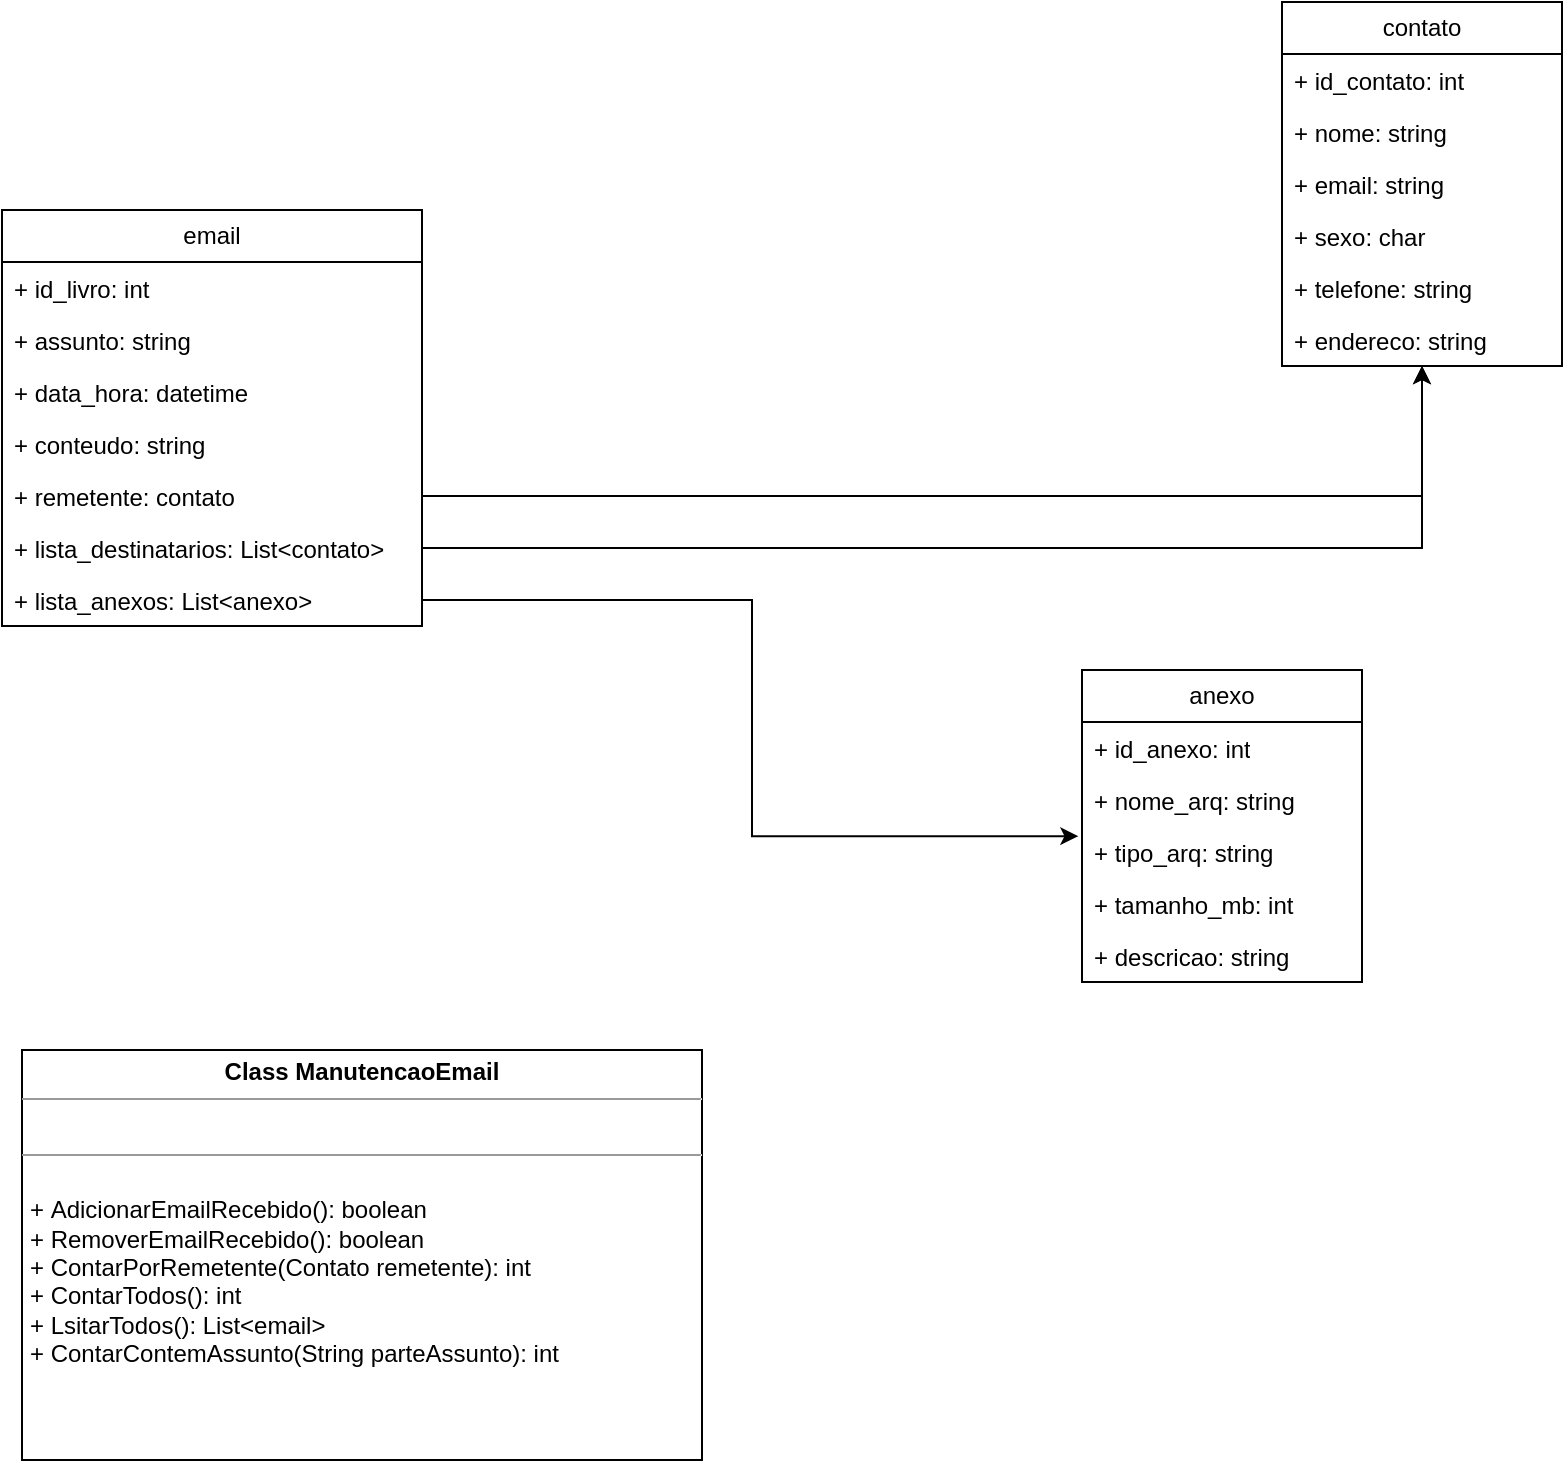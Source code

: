 <mxfile version="21.1.2" type="device" pages="2">
  <diagram name="Página-1" id="P6RTze07SMLhdZGsH7tR">
    <mxGraphModel dx="1446" dy="702" grid="1" gridSize="10" guides="1" tooltips="1" connect="1" arrows="1" fold="1" page="0" pageScale="0.5" pageWidth="827" pageHeight="1169" math="0" shadow="0">
      <root>
        <mxCell id="0" />
        <mxCell id="1" parent="0" />
        <mxCell id="bWB5HU2DyL7P9xEXCVta-12" value="email" style="swimlane;fontStyle=0;childLayout=stackLayout;horizontal=1;startSize=26;fillColor=none;horizontalStack=0;resizeParent=1;resizeParentMax=0;resizeLast=0;collapsible=1;marginBottom=0;whiteSpace=wrap;html=1;" parent="1" vertex="1">
          <mxGeometry x="40" y="220" width="210" height="208" as="geometry" />
        </mxCell>
        <mxCell id="tcx8inSMVFt6JUJdeJ5o-15" value="+ id_livro: int" style="text;strokeColor=none;fillColor=none;align=left;verticalAlign=top;spacingLeft=4;spacingRight=4;overflow=hidden;rotatable=0;points=[[0,0.5],[1,0.5]];portConstraint=eastwest;whiteSpace=wrap;html=1;" parent="bWB5HU2DyL7P9xEXCVta-12" vertex="1">
          <mxGeometry y="26" width="210" height="26" as="geometry" />
        </mxCell>
        <mxCell id="bWB5HU2DyL7P9xEXCVta-13" value="+ assunto: string" style="text;strokeColor=none;fillColor=none;align=left;verticalAlign=top;spacingLeft=4;spacingRight=4;overflow=hidden;rotatable=0;points=[[0,0.5],[1,0.5]];portConstraint=eastwest;whiteSpace=wrap;html=1;" parent="bWB5HU2DyL7P9xEXCVta-12" vertex="1">
          <mxGeometry y="52" width="210" height="26" as="geometry" />
        </mxCell>
        <mxCell id="bWB5HU2DyL7P9xEXCVta-14" value="+ data_hora: datetime" style="text;strokeColor=none;fillColor=none;align=left;verticalAlign=top;spacingLeft=4;spacingRight=4;overflow=hidden;rotatable=0;points=[[0,0.5],[1,0.5]];portConstraint=eastwest;whiteSpace=wrap;html=1;" parent="bWB5HU2DyL7P9xEXCVta-12" vertex="1">
          <mxGeometry y="78" width="210" height="26" as="geometry" />
        </mxCell>
        <mxCell id="tcx8inSMVFt6JUJdeJ5o-1" value="+ conteudo: string" style="text;strokeColor=none;fillColor=none;align=left;verticalAlign=top;spacingLeft=4;spacingRight=4;overflow=hidden;rotatable=0;points=[[0,0.5],[1,0.5]];portConstraint=eastwest;whiteSpace=wrap;html=1;" parent="bWB5HU2DyL7P9xEXCVta-12" vertex="1">
          <mxGeometry y="104" width="210" height="26" as="geometry" />
        </mxCell>
        <mxCell id="tcx8inSMVFt6JUJdeJ5o-4" value="+ remetente: contato" style="text;strokeColor=none;fillColor=none;align=left;verticalAlign=top;spacingLeft=4;spacingRight=4;overflow=hidden;rotatable=0;points=[[0,0.5],[1,0.5]];portConstraint=eastwest;whiteSpace=wrap;html=1;" parent="bWB5HU2DyL7P9xEXCVta-12" vertex="1">
          <mxGeometry y="130" width="210" height="26" as="geometry" />
        </mxCell>
        <mxCell id="tcx8inSMVFt6JUJdeJ5o-3" value="+ lista_destinatarios: List&amp;lt;contato&amp;gt;" style="text;strokeColor=none;fillColor=none;align=left;verticalAlign=top;spacingLeft=4;spacingRight=4;overflow=hidden;rotatable=0;points=[[0,0.5],[1,0.5]];portConstraint=eastwest;whiteSpace=wrap;html=1;" parent="bWB5HU2DyL7P9xEXCVta-12" vertex="1">
          <mxGeometry y="156" width="210" height="26" as="geometry" />
        </mxCell>
        <mxCell id="tcx8inSMVFt6JUJdeJ5o-2" value="+ lista_anexos: List&amp;lt;anexo&amp;gt;" style="text;strokeColor=none;fillColor=none;align=left;verticalAlign=top;spacingLeft=4;spacingRight=4;overflow=hidden;rotatable=0;points=[[0,0.5],[1,0.5]];portConstraint=eastwest;whiteSpace=wrap;html=1;" parent="bWB5HU2DyL7P9xEXCVta-12" vertex="1">
          <mxGeometry y="182" width="210" height="26" as="geometry" />
        </mxCell>
        <mxCell id="bWB5HU2DyL7P9xEXCVta-42" style="edgeStyle=orthogonalEdgeStyle;rounded=0;orthogonalLoop=1;jettySize=auto;html=1;entryX=-0.013;entryY=0.195;entryDx=0;entryDy=0;entryPerimeter=0;" parent="1" source="tcx8inSMVFt6JUJdeJ5o-2" target="bWB5HU2DyL7P9xEXCVta-40" edge="1">
          <mxGeometry relative="1" as="geometry" />
        </mxCell>
        <mxCell id="bWB5HU2DyL7P9xEXCVta-16" value="contato" style="swimlane;fontStyle=0;childLayout=stackLayout;horizontal=1;startSize=26;fillColor=none;horizontalStack=0;resizeParent=1;resizeParentMax=0;resizeLast=0;collapsible=1;marginBottom=0;whiteSpace=wrap;html=1;" parent="1" vertex="1">
          <mxGeometry x="680" y="116" width="140" height="182" as="geometry" />
        </mxCell>
        <mxCell id="I4EgJCwwATL2IRZ8oYYQ-4" value="+ id_contato: int" style="text;strokeColor=none;fillColor=none;align=left;verticalAlign=top;spacingLeft=4;spacingRight=4;overflow=hidden;rotatable=0;points=[[0,0.5],[1,0.5]];portConstraint=eastwest;whiteSpace=wrap;html=1;" vertex="1" parent="bWB5HU2DyL7P9xEXCVta-16">
          <mxGeometry y="26" width="140" height="26" as="geometry" />
        </mxCell>
        <mxCell id="bWB5HU2DyL7P9xEXCVta-17" value="+ nome: string" style="text;strokeColor=none;fillColor=none;align=left;verticalAlign=top;spacingLeft=4;spacingRight=4;overflow=hidden;rotatable=0;points=[[0,0.5],[1,0.5]];portConstraint=eastwest;whiteSpace=wrap;html=1;" parent="bWB5HU2DyL7P9xEXCVta-16" vertex="1">
          <mxGeometry y="52" width="140" height="26" as="geometry" />
        </mxCell>
        <mxCell id="bWB5HU2DyL7P9xEXCVta-18" value="+ email: string" style="text;strokeColor=none;fillColor=none;align=left;verticalAlign=top;spacingLeft=4;spacingRight=4;overflow=hidden;rotatable=0;points=[[0,0.5],[1,0.5]];portConstraint=eastwest;whiteSpace=wrap;html=1;" parent="bWB5HU2DyL7P9xEXCVta-16" vertex="1">
          <mxGeometry y="78" width="140" height="26" as="geometry" />
        </mxCell>
        <mxCell id="I4EgJCwwATL2IRZ8oYYQ-2" value="+ sexo: char" style="text;strokeColor=none;fillColor=none;align=left;verticalAlign=top;spacingLeft=4;spacingRight=4;overflow=hidden;rotatable=0;points=[[0,0.5],[1,0.5]];portConstraint=eastwest;whiteSpace=wrap;html=1;" vertex="1" parent="bWB5HU2DyL7P9xEXCVta-16">
          <mxGeometry y="104" width="140" height="26" as="geometry" />
        </mxCell>
        <mxCell id="I4EgJCwwATL2IRZ8oYYQ-1" value="+ telefone: string" style="text;strokeColor=none;fillColor=none;align=left;verticalAlign=top;spacingLeft=4;spacingRight=4;overflow=hidden;rotatable=0;points=[[0,0.5],[1,0.5]];portConstraint=eastwest;whiteSpace=wrap;html=1;" vertex="1" parent="bWB5HU2DyL7P9xEXCVta-16">
          <mxGeometry y="130" width="140" height="26" as="geometry" />
        </mxCell>
        <mxCell id="bWB5HU2DyL7P9xEXCVta-19" value="+ endereco: string" style="text;strokeColor=none;fillColor=none;align=left;verticalAlign=top;spacingLeft=4;spacingRight=4;overflow=hidden;rotatable=0;points=[[0,0.5],[1,0.5]];portConstraint=eastwest;whiteSpace=wrap;html=1;" parent="bWB5HU2DyL7P9xEXCVta-16" vertex="1">
          <mxGeometry y="156" width="140" height="26" as="geometry" />
        </mxCell>
        <mxCell id="bWB5HU2DyL7P9xEXCVta-38" value="anexo" style="swimlane;fontStyle=0;childLayout=stackLayout;horizontal=1;startSize=26;fillColor=none;horizontalStack=0;resizeParent=1;resizeParentMax=0;resizeLast=0;collapsible=1;marginBottom=0;whiteSpace=wrap;html=1;" parent="1" vertex="1">
          <mxGeometry x="580" y="450" width="140" height="156" as="geometry" />
        </mxCell>
        <mxCell id="I4EgJCwwATL2IRZ8oYYQ-5" value="+ id_anexo: int" style="text;strokeColor=none;fillColor=none;align=left;verticalAlign=top;spacingLeft=4;spacingRight=4;overflow=hidden;rotatable=0;points=[[0,0.5],[1,0.5]];portConstraint=eastwest;whiteSpace=wrap;html=1;" vertex="1" parent="bWB5HU2DyL7P9xEXCVta-38">
          <mxGeometry y="26" width="140" height="26" as="geometry" />
        </mxCell>
        <mxCell id="bWB5HU2DyL7P9xEXCVta-39" value="+ nome_arq: string" style="text;strokeColor=none;fillColor=none;align=left;verticalAlign=top;spacingLeft=4;spacingRight=4;overflow=hidden;rotatable=0;points=[[0,0.5],[1,0.5]];portConstraint=eastwest;whiteSpace=wrap;html=1;" parent="bWB5HU2DyL7P9xEXCVta-38" vertex="1">
          <mxGeometry y="52" width="140" height="26" as="geometry" />
        </mxCell>
        <mxCell id="bWB5HU2DyL7P9xEXCVta-40" value="+ tipo_arq: string" style="text;strokeColor=none;fillColor=none;align=left;verticalAlign=top;spacingLeft=4;spacingRight=4;overflow=hidden;rotatable=0;points=[[0,0.5],[1,0.5]];portConstraint=eastwest;whiteSpace=wrap;html=1;" parent="bWB5HU2DyL7P9xEXCVta-38" vertex="1">
          <mxGeometry y="78" width="140" height="26" as="geometry" />
        </mxCell>
        <mxCell id="bWB5HU2DyL7P9xEXCVta-41" value="+ tamanho_mb: int" style="text;strokeColor=none;fillColor=none;align=left;verticalAlign=top;spacingLeft=4;spacingRight=4;overflow=hidden;rotatable=0;points=[[0,0.5],[1,0.5]];portConstraint=eastwest;whiteSpace=wrap;html=1;" parent="bWB5HU2DyL7P9xEXCVta-38" vertex="1">
          <mxGeometry y="104" width="140" height="26" as="geometry" />
        </mxCell>
        <mxCell id="I4EgJCwwATL2IRZ8oYYQ-3" value="+ descricao: string" style="text;strokeColor=none;fillColor=none;align=left;verticalAlign=top;spacingLeft=4;spacingRight=4;overflow=hidden;rotatable=0;points=[[0,0.5],[1,0.5]];portConstraint=eastwest;whiteSpace=wrap;html=1;" vertex="1" parent="bWB5HU2DyL7P9xEXCVta-38">
          <mxGeometry y="130" width="140" height="26" as="geometry" />
        </mxCell>
        <mxCell id="tcx8inSMVFt6JUJdeJ5o-5" style="edgeStyle=orthogonalEdgeStyle;rounded=0;orthogonalLoop=1;jettySize=auto;html=1;" parent="1" source="tcx8inSMVFt6JUJdeJ5o-4" target="bWB5HU2DyL7P9xEXCVta-16" edge="1">
          <mxGeometry relative="1" as="geometry">
            <mxPoint x="320" y="379" as="sourcePoint" />
            <mxPoint x="419" y="170" as="targetPoint" />
          </mxGeometry>
        </mxCell>
        <mxCell id="tcx8inSMVFt6JUJdeJ5o-22" style="edgeStyle=orthogonalEdgeStyle;rounded=0;orthogonalLoop=1;jettySize=auto;html=1;" parent="1" source="tcx8inSMVFt6JUJdeJ5o-3" target="bWB5HU2DyL7P9xEXCVta-16" edge="1">
          <mxGeometry relative="1" as="geometry">
            <mxPoint x="260" y="373" as="sourcePoint" />
            <mxPoint x="760" y="230" as="targetPoint" />
          </mxGeometry>
        </mxCell>
        <mxCell id="tcx8inSMVFt6JUJdeJ5o-27" value="&lt;p style=&quot;margin:0px;margin-top:4px;text-align:center;&quot;&gt;&lt;b&gt;Class ManutencaoEmail&lt;/b&gt;&lt;/p&gt;&lt;hr size=&quot;1&quot;&gt;&lt;p style=&quot;margin:0px;margin-left:4px;&quot;&gt;&lt;br&gt;&lt;/p&gt;&lt;hr size=&quot;1&quot;&gt;&lt;p style=&quot;margin:0px;margin-left:4px;&quot;&gt;&lt;br&gt;&lt;/p&gt;&lt;p style=&quot;margin:0px;margin-left:4px;&quot;&gt;+&amp;nbsp;AdicionarEmailRecebido(): boolean&lt;/p&gt;&lt;p style=&quot;margin:0px;margin-left:4px;&quot;&gt;+ RemoverEmailRecebido(): boolean&lt;/p&gt;&lt;p style=&quot;margin:0px;margin-left:4px;&quot;&gt;+ ContarPorRemetente(Contato remetente): int&lt;/p&gt;&lt;p style=&quot;margin:0px;margin-left:4px;&quot;&gt;+ ContarTodos(): int&lt;/p&gt;&lt;p style=&quot;margin:0px;margin-left:4px;&quot;&gt;+ LsitarTodos(): List&amp;lt;email&amp;gt;&amp;nbsp;&lt;/p&gt;&lt;p style=&quot;margin:0px;margin-left:4px;&quot;&gt;+ ContarContemAssunto(String parteAssunto): int&lt;/p&gt;" style="verticalAlign=top;align=left;overflow=fill;fontSize=12;fontFamily=Helvetica;html=1;whiteSpace=wrap;" parent="1" vertex="1">
          <mxGeometry x="50" y="640" width="340" height="205" as="geometry" />
        </mxCell>
      </root>
    </mxGraphModel>
  </diagram>
  <diagram id="kC9KvIrxQ1ybHJjklsz6" name="Página-2">
    <mxGraphModel grid="1" page="1" gridSize="10" guides="1" tooltips="1" connect="1" arrows="1" fold="1" pageScale="1" pageWidth="827" pageHeight="1169" math="0" shadow="0">
      <root>
        <mxCell id="0" />
        <mxCell id="1" parent="0" />
        <mxCell id="PjCL33VSLlb1CDlnu6tP-1" value="&lt;h1&gt;Problema&lt;/h1&gt;&lt;p&gt;Desenvolver um sistema que emita para o usuário, faturas, como também permita a compra de pacotes de uma assinatura de TV. Para cada pacote adicionado, deve-se validar se o cliente está em dias com o pagamento da fatura.&lt;br&gt;O usuário pode pedir assistência técnica para a operadora, mas o cliente deverá estar em dias.&lt;br&gt;O usuário pode excluir um pacotes, porém após carência do mesmo.&lt;/p&gt;" style="text;html=1;strokeColor=none;fillColor=none;spacing=5;spacingTop=-20;whiteSpace=wrap;overflow=hidden;rounded=0;" vertex="1" parent="1">
          <mxGeometry x="70" y="20" width="340" height="180" as="geometry" />
        </mxCell>
        <mxCell id="PjCL33VSLlb1CDlnu6tP-2" value="Fatura" style="html=1;whiteSpace=wrap;" vertex="1" parent="1">
          <mxGeometry x="380" y="390" width="110" height="50" as="geometry" />
        </mxCell>
        <mxCell id="PjCL33VSLlb1CDlnu6tP-3" value="Pacote" style="html=1;whiteSpace=wrap;" vertex="1" parent="1">
          <mxGeometry x="380" y="190" width="110" height="50" as="geometry" />
        </mxCell>
        <mxCell id="PjCL33VSLlb1CDlnu6tP-5" style="edgeStyle=orthogonalEdgeStyle;rounded=0;orthogonalLoop=1;jettySize=auto;html=1;entryX=0;entryY=0.5;entryDx=0;entryDy=0;" edge="1" parent="1" source="PjCL33VSLlb1CDlnu6tP-4" target="PjCL33VSLlb1CDlnu6tP-3">
          <mxGeometry relative="1" as="geometry" />
        </mxCell>
        <mxCell id="PjCL33VSLlb1CDlnu6tP-6" style="edgeStyle=orthogonalEdgeStyle;rounded=0;orthogonalLoop=1;jettySize=auto;html=1;entryX=0;entryY=0.6;entryDx=0;entryDy=0;entryPerimeter=0;" edge="1" parent="1" source="PjCL33VSLlb1CDlnu6tP-4" target="PjCL33VSLlb1CDlnu6tP-2">
          <mxGeometry relative="1" as="geometry" />
        </mxCell>
        <mxCell id="PjCL33VSLlb1CDlnu6tP-39" style="edgeStyle=orthogonalEdgeStyle;rounded=0;orthogonalLoop=1;jettySize=auto;html=1;entryX=0;entryY=0.5;entryDx=0;entryDy=0;" edge="1" parent="1" source="PjCL33VSLlb1CDlnu6tP-4" target="PjCL33VSLlb1CDlnu6tP-38">
          <mxGeometry relative="1" as="geometry" />
        </mxCell>
        <mxCell id="PjCL33VSLlb1CDlnu6tP-4" value="Usuário" style="html=1;whiteSpace=wrap;" vertex="1" parent="1">
          <mxGeometry x="100" y="300" width="110" height="50" as="geometry" />
        </mxCell>
        <mxCell id="PjCL33VSLlb1CDlnu6tP-13" style="edgeStyle=orthogonalEdgeStyle;rounded=0;orthogonalLoop=1;jettySize=auto;html=1;entryX=0;entryY=0.5;entryDx=0;entryDy=0;" edge="1" parent="1" source="PjCL33VSLlb1CDlnu6tP-9" target="PjCL33VSLlb1CDlnu6tP-11">
          <mxGeometry relative="1" as="geometry" />
        </mxCell>
        <mxCell id="PjCL33VSLlb1CDlnu6tP-16" style="edgeStyle=orthogonalEdgeStyle;rounded=0;orthogonalLoop=1;jettySize=auto;html=1;entryX=0;entryY=0.5;entryDx=0;entryDy=0;" edge="1" parent="1" source="PjCL33VSLlb1CDlnu6tP-9" target="PjCL33VSLlb1CDlnu6tP-14">
          <mxGeometry relative="1" as="geometry" />
        </mxCell>
        <mxCell id="PjCL33VSLlb1CDlnu6tP-19" style="edgeStyle=orthogonalEdgeStyle;rounded=0;orthogonalLoop=1;jettySize=auto;html=1;entryX=0;entryY=0.5;entryDx=0;entryDy=0;" edge="1" parent="1" source="PjCL33VSLlb1CDlnu6tP-9" target="PjCL33VSLlb1CDlnu6tP-18">
          <mxGeometry relative="1" as="geometry" />
        </mxCell>
        <mxCell id="PjCL33VSLlb1CDlnu6tP-23" style="edgeStyle=orthogonalEdgeStyle;rounded=0;orthogonalLoop=1;jettySize=auto;html=1;entryX=0;entryY=0.5;entryDx=0;entryDy=0;" edge="1" parent="1" source="PjCL33VSLlb1CDlnu6tP-9" target="PjCL33VSLlb1CDlnu6tP-21">
          <mxGeometry relative="1" as="geometry" />
        </mxCell>
        <mxCell id="PjCL33VSLlb1CDlnu6tP-57" style="edgeStyle=orthogonalEdgeStyle;rounded=0;orthogonalLoop=1;jettySize=auto;html=1;entryX=1.066;entryY=0.397;entryDx=0;entryDy=0;entryPerimeter=0;" edge="1" parent="1" source="PjCL33VSLlb1CDlnu6tP-9" target="PjCL33VSLlb1CDlnu6tP-56">
          <mxGeometry relative="1" as="geometry" />
        </mxCell>
        <mxCell id="PjCL33VSLlb1CDlnu6tP-9" value="Emissor de Fatura" style="shape=module;align=left;spacingLeft=20;align=center;verticalAlign=top;whiteSpace=wrap;html=1;" vertex="1" parent="1">
          <mxGeometry x="-100" y="505" width="100" height="50" as="geometry" />
        </mxCell>
        <mxCell id="PjCL33VSLlb1CDlnu6tP-11" value="" style="ellipse;whiteSpace=wrap;html=1;aspect=fixed;" vertex="1" parent="1">
          <mxGeometry x="40" y="460" width="20" height="20" as="geometry" />
        </mxCell>
        <mxCell id="PjCL33VSLlb1CDlnu6tP-12" value="Emitir fatura de usuário" style="text;html=1;strokeColor=none;fillColor=none;align=center;verticalAlign=middle;whiteSpace=wrap;rounded=0;" vertex="1" parent="1">
          <mxGeometry x="80" y="455" width="90" height="30" as="geometry" />
        </mxCell>
        <mxCell id="PjCL33VSLlb1CDlnu6tP-14" value="" style="ellipse;whiteSpace=wrap;html=1;aspect=fixed;" vertex="1" parent="1">
          <mxGeometry x="40" y="541" width="20" height="20" as="geometry" />
        </mxCell>
        <mxCell id="PjCL33VSLlb1CDlnu6tP-15" value="Listar Faturas Usuário" style="text;html=1;strokeColor=none;fillColor=none;align=center;verticalAlign=middle;whiteSpace=wrap;rounded=0;" vertex="1" parent="1">
          <mxGeometry x="80" y="536" width="90" height="30" as="geometry" />
        </mxCell>
        <mxCell id="PjCL33VSLlb1CDlnu6tP-18" value="" style="ellipse;whiteSpace=wrap;html=1;aspect=fixed;" vertex="1" parent="1">
          <mxGeometry x="40" y="610" width="20" height="20" as="geometry" />
        </mxCell>
        <mxCell id="PjCL33VSLlb1CDlnu6tP-20" value="Lista de pacotes do usuário" style="text;html=1;strokeColor=#FF2B0A;fillColor=none;align=center;verticalAlign=middle;whiteSpace=wrap;rounded=0;" vertex="1" parent="1">
          <mxGeometry x="80" y="605" width="90" height="30" as="geometry" />
        </mxCell>
        <mxCell id="PjCL33VSLlb1CDlnu6tP-21" value="" style="ellipse;whiteSpace=wrap;html=1;aspect=fixed;" vertex="1" parent="1">
          <mxGeometry x="40" y="655" width="20" height="20" as="geometry" />
        </mxCell>
        <mxCell id="PjCL33VSLlb1CDlnu6tP-22" value="Emitir situação Usuário" style="text;html=1;strokeColor=none;fillColor=none;align=center;verticalAlign=middle;whiteSpace=wrap;rounded=0;" vertex="1" parent="1">
          <mxGeometry x="80" y="650" width="90" height="30" as="geometry" />
        </mxCell>
        <mxCell id="PjCL33VSLlb1CDlnu6tP-28" style="edgeStyle=orthogonalEdgeStyle;rounded=0;orthogonalLoop=1;jettySize=auto;html=1;entryX=1;entryY=0.5;entryDx=0;entryDy=0;" edge="1" parent="1" source="PjCL33VSLlb1CDlnu6tP-24" target="PjCL33VSLlb1CDlnu6tP-26">
          <mxGeometry relative="1" as="geometry" />
        </mxCell>
        <mxCell id="PjCL33VSLlb1CDlnu6tP-31" style="edgeStyle=orthogonalEdgeStyle;rounded=0;orthogonalLoop=1;jettySize=auto;html=1;entryX=1;entryY=0.5;entryDx=0;entryDy=0;" edge="1" parent="1" source="PjCL33VSLlb1CDlnu6tP-24" target="PjCL33VSLlb1CDlnu6tP-29">
          <mxGeometry relative="1" as="geometry" />
        </mxCell>
        <mxCell id="PjCL33VSLlb1CDlnu6tP-34" style="edgeStyle=orthogonalEdgeStyle;rounded=0;orthogonalLoop=1;jettySize=auto;html=1;" edge="1" parent="1" source="PjCL33VSLlb1CDlnu6tP-24" target="PjCL33VSLlb1CDlnu6tP-32">
          <mxGeometry relative="1" as="geometry" />
        </mxCell>
        <mxCell id="PjCL33VSLlb1CDlnu6tP-36" style="edgeStyle=orthogonalEdgeStyle;rounded=0;orthogonalLoop=1;jettySize=auto;html=1;entryX=1;entryY=0.5;entryDx=0;entryDy=0;" edge="1" parent="1" source="PjCL33VSLlb1CDlnu6tP-24" target="PjCL33VSLlb1CDlnu6tP-35">
          <mxGeometry relative="1" as="geometry" />
        </mxCell>
        <mxCell id="PjCL33VSLlb1CDlnu6tP-59" style="edgeStyle=orthogonalEdgeStyle;rounded=0;orthogonalLoop=1;jettySize=auto;html=1;" edge="1" parent="1" source="PjCL33VSLlb1CDlnu6tP-24" target="PjCL33VSLlb1CDlnu6tP-58">
          <mxGeometry relative="1" as="geometry" />
        </mxCell>
        <mxCell id="PjCL33VSLlb1CDlnu6tP-24" value="Pacotes" style="shape=module;align=left;spacingLeft=20;align=center;verticalAlign=top;whiteSpace=wrap;html=1;" vertex="1" parent="1">
          <mxGeometry x="916" y="580" width="100" height="50" as="geometry" />
        </mxCell>
        <mxCell id="PjCL33VSLlb1CDlnu6tP-26" value="" style="ellipse;whiteSpace=wrap;html=1;aspect=fixed;" vertex="1" parent="1">
          <mxGeometry x="836" y="510" width="20" height="20" as="geometry" />
        </mxCell>
        <mxCell id="PjCL33VSLlb1CDlnu6tP-27" value="Listar Pacotes" style="text;html=1;strokeColor=none;fillColor=none;align=center;verticalAlign=middle;whiteSpace=wrap;rounded=0;" vertex="1" parent="1">
          <mxGeometry x="740" y="505" width="90" height="30" as="geometry" />
        </mxCell>
        <mxCell id="PjCL33VSLlb1CDlnu6tP-29" value="" style="ellipse;whiteSpace=wrap;html=1;aspect=fixed;" vertex="1" parent="1">
          <mxGeometry x="836" y="566" width="20" height="20" as="geometry" />
        </mxCell>
        <mxCell id="PjCL33VSLlb1CDlnu6tP-30" value="Contratar Pacote" style="text;html=1;strokeColor=none;fillColor=none;align=center;verticalAlign=middle;whiteSpace=wrap;rounded=0;" vertex="1" parent="1">
          <mxGeometry x="746" y="556" width="90" height="30" as="geometry" />
        </mxCell>
        <mxCell id="PjCL33VSLlb1CDlnu6tP-32" value="" style="ellipse;whiteSpace=wrap;html=1;aspect=fixed;" vertex="1" parent="1">
          <mxGeometry x="836" y="616" width="20" height="20" as="geometry" />
        </mxCell>
        <mxCell id="PjCL33VSLlb1CDlnu6tP-33" value="Excluir&lt;br&gt;Pacote do usuário" style="text;html=1;strokeColor=none;fillColor=none;align=center;verticalAlign=middle;whiteSpace=wrap;rounded=0;" vertex="1" parent="1">
          <mxGeometry x="746" y="606" width="90" height="30" as="geometry" />
        </mxCell>
        <mxCell id="PjCL33VSLlb1CDlnu6tP-35" value="" style="ellipse;whiteSpace=wrap;html=1;aspect=fixed;" vertex="1" parent="1">
          <mxGeometry x="836" y="660" width="20" height="20" as="geometry" />
        </mxCell>
        <mxCell id="PjCL33VSLlb1CDlnu6tP-37" value="Listar Pacotes do Usuário" style="text;html=1;strokeColor=none;fillColor=none;align=center;verticalAlign=middle;whiteSpace=wrap;rounded=0;" vertex="1" parent="1">
          <mxGeometry x="740" y="655" width="90" height="30" as="geometry" />
        </mxCell>
        <mxCell id="PjCL33VSLlb1CDlnu6tP-38" value="Assistência Técnica" style="html=1;whiteSpace=wrap;" vertex="1" parent="1">
          <mxGeometry x="480" y="300" width="110" height="50" as="geometry" />
        </mxCell>
        <mxCell id="PjCL33VSLlb1CDlnu6tP-49" style="edgeStyle=orthogonalEdgeStyle;rounded=0;orthogonalLoop=1;jettySize=auto;html=1;entryX=0.5;entryY=0;entryDx=0;entryDy=0;" edge="1" parent="1" source="PjCL33VSLlb1CDlnu6tP-40" target="PjCL33VSLlb1CDlnu6tP-46">
          <mxGeometry relative="1" as="geometry" />
        </mxCell>
        <mxCell id="PjCL33VSLlb1CDlnu6tP-40" value="&lt;div style=&quot;box-sizing:border-box;width:100%;background:#e4e4e4;padding:2px;&quot;&gt;Fatura&lt;/div&gt;&lt;table style=&quot;width:100%;font-size:1em;&quot; cellpadding=&quot;2&quot; cellspacing=&quot;0&quot;&gt;&lt;tbody&gt;&lt;tr&gt;&lt;td&gt;PK&lt;/td&gt;&lt;td&gt;uniqueId&lt;/td&gt;&lt;/tr&gt;&lt;tr&gt;&lt;td&gt;FK1&lt;/td&gt;&lt;td&gt;foreignKey&lt;/td&gt;&lt;/tr&gt;&lt;tr&gt;&lt;td&gt;&lt;/td&gt;&lt;td&gt;fieldname&lt;/td&gt;&lt;/tr&gt;&lt;/tbody&gt;&lt;/table&gt;" style="verticalAlign=top;align=left;overflow=fill;html=1;whiteSpace=wrap;" vertex="1" parent="1">
          <mxGeometry x="-380" y="730" width="120" height="80" as="geometry" />
        </mxCell>
        <mxCell id="PjCL33VSLlb1CDlnu6tP-44" style="edgeStyle=orthogonalEdgeStyle;rounded=0;orthogonalLoop=1;jettySize=auto;html=1;entryX=0;entryY=0.5;entryDx=0;entryDy=0;" edge="1" parent="1" source="PjCL33VSLlb1CDlnu6tP-41" target="PjCL33VSLlb1CDlnu6tP-43">
          <mxGeometry relative="1" as="geometry" />
        </mxCell>
        <mxCell id="PjCL33VSLlb1CDlnu6tP-47" style="edgeStyle=orthogonalEdgeStyle;rounded=0;orthogonalLoop=1;jettySize=auto;html=1;entryX=0.5;entryY=1;entryDx=0;entryDy=0;" edge="1" parent="1" source="PjCL33VSLlb1CDlnu6tP-41" target="PjCL33VSLlb1CDlnu6tP-46">
          <mxGeometry relative="1" as="geometry" />
        </mxCell>
        <mxCell id="PjCL33VSLlb1CDlnu6tP-41" value="&lt;div style=&quot;box-sizing:border-box;width:100%;background:#e4e4e4;padding:2px;&quot;&gt;Usuário&lt;/div&gt;&lt;table style=&quot;width:100%;font-size:1em;&quot; cellpadding=&quot;2&quot; cellspacing=&quot;0&quot;&gt;&lt;tbody&gt;&lt;tr&gt;&lt;td&gt;PK&lt;/td&gt;&lt;td&gt;uniqueId&lt;/td&gt;&lt;/tr&gt;&lt;tr&gt;&lt;td&gt;FK1&lt;/td&gt;&lt;td&gt;foreignKey&lt;/td&gt;&lt;/tr&gt;&lt;tr&gt;&lt;td&gt;&lt;/td&gt;&lt;td&gt;fieldname&lt;/td&gt;&lt;/tr&gt;&lt;/tbody&gt;&lt;/table&gt;" style="verticalAlign=top;align=left;overflow=fill;html=1;whiteSpace=wrap;" vertex="1" parent="1">
          <mxGeometry x="-340" y="985" width="120" height="80" as="geometry" />
        </mxCell>
        <mxCell id="PjCL33VSLlb1CDlnu6tP-48" style="edgeStyle=orthogonalEdgeStyle;rounded=0;orthogonalLoop=1;jettySize=auto;html=1;entryX=0.995;entryY=0.573;entryDx=0;entryDy=0;entryPerimeter=0;" edge="1" parent="1" source="PjCL33VSLlb1CDlnu6tP-42" target="PjCL33VSLlb1CDlnu6tP-43">
          <mxGeometry relative="1" as="geometry" />
        </mxCell>
        <mxCell id="PjCL33VSLlb1CDlnu6tP-42" value="&lt;div style=&quot;box-sizing:border-box;width:100%;background:#e4e4e4;padding:2px;&quot;&gt;Pacote&lt;/div&gt;&lt;table style=&quot;width:100%;font-size:1em;&quot; cellpadding=&quot;2&quot; cellspacing=&quot;0&quot;&gt;&lt;tbody&gt;&lt;tr&gt;&lt;td&gt;PK&lt;/td&gt;&lt;td&gt;uniqueId&lt;/td&gt;&lt;/tr&gt;&lt;tr&gt;&lt;td&gt;FK1&lt;/td&gt;&lt;td&gt;foreignKey&lt;/td&gt;&lt;/tr&gt;&lt;tr&gt;&lt;td&gt;&lt;/td&gt;&lt;td&gt;fieldname&lt;/td&gt;&lt;/tr&gt;&lt;/tbody&gt;&lt;/table&gt;" style="verticalAlign=top;align=left;overflow=fill;html=1;whiteSpace=wrap;" vertex="1" parent="1">
          <mxGeometry x="-60" y="825" width="120" height="80" as="geometry" />
        </mxCell>
        <mxCell id="PjCL33VSLlb1CDlnu6tP-43" value="&lt;div style=&quot;box-sizing:border-box;width:100%;background:#e4e4e4;padding:2px;&quot;&gt;Pacote_usuario&lt;/div&gt;&lt;table style=&quot;width:100%;font-size:1em;&quot; cellpadding=&quot;2&quot; cellspacing=&quot;0&quot;&gt;&lt;tbody&gt;&lt;tr&gt;&lt;td&gt;PK&lt;/td&gt;&lt;td&gt;uniqueId&lt;/td&gt;&lt;/tr&gt;&lt;tr&gt;&lt;td&gt;FK1&lt;/td&gt;&lt;td&gt;foreignKey&lt;/td&gt;&lt;/tr&gt;&lt;tr&gt;&lt;td&gt;&lt;/td&gt;&lt;td&gt;fieldname&lt;/td&gt;&lt;/tr&gt;&lt;/tbody&gt;&lt;/table&gt;" style="verticalAlign=top;align=left;overflow=fill;html=1;whiteSpace=wrap;" vertex="1" parent="1">
          <mxGeometry x="-120" y="965" width="120" height="80" as="geometry" />
        </mxCell>
        <mxCell id="PjCL33VSLlb1CDlnu6tP-46" value="&lt;div style=&quot;box-sizing:border-box;width:100%;background:#e4e4e4;padding:2px;&quot;&gt;Fatura_usuario&lt;/div&gt;&lt;table style=&quot;width:100%;font-size:1em;&quot; cellpadding=&quot;2&quot; cellspacing=&quot;0&quot;&gt;&lt;tbody&gt;&lt;tr&gt;&lt;td&gt;PK&lt;/td&gt;&lt;td&gt;uniqueId&lt;/td&gt;&lt;/tr&gt;&lt;tr&gt;&lt;td&gt;FK1&lt;/td&gt;&lt;td&gt;foreignKey&lt;/td&gt;&lt;/tr&gt;&lt;tr&gt;&lt;td&gt;&lt;/td&gt;&lt;td&gt;fieldname&lt;/td&gt;&lt;/tr&gt;&lt;/tbody&gt;&lt;/table&gt;" style="verticalAlign=top;align=left;overflow=fill;html=1;whiteSpace=wrap;" vertex="1" parent="1">
          <mxGeometry x="-290" y="855" width="120" height="80" as="geometry" />
        </mxCell>
        <mxCell id="PjCL33VSLlb1CDlnu6tP-50" value="&lt;div style=&quot;box-sizing:border-box;width:100%;background:#e4e4e4;padding:2px;&quot;&gt;Pacote&lt;/div&gt;&lt;table style=&quot;width:100%;font-size:1em;&quot; cellpadding=&quot;2&quot; cellspacing=&quot;0&quot;&gt;&lt;tbody&gt;&lt;tr&gt;&lt;td&gt;PK&lt;/td&gt;&lt;td&gt;uniqueId&lt;/td&gt;&lt;/tr&gt;&lt;tr&gt;&lt;td&gt;FK1&lt;/td&gt;&lt;td&gt;foreignKey&lt;/td&gt;&lt;/tr&gt;&lt;tr&gt;&lt;td&gt;&lt;/td&gt;&lt;td&gt;fieldname&lt;/td&gt;&lt;/tr&gt;&lt;/tbody&gt;&lt;/table&gt;" style="verticalAlign=top;align=left;overflow=fill;html=1;whiteSpace=wrap;" vertex="1" parent="1">
          <mxGeometry x="790" y="950" width="134" height="75" as="geometry" />
        </mxCell>
        <mxCell id="PjCL33VSLlb1CDlnu6tP-51" value="&lt;div style=&quot;box-sizing:border-box;width:100%;background:#e4e4e4;padding:2px;&quot;&gt;Usuário&lt;/div&gt;&lt;table style=&quot;width:100%;font-size:1em;&quot; cellpadding=&quot;2&quot; cellspacing=&quot;0&quot;&gt;&lt;tbody&gt;&lt;tr&gt;&lt;td&gt;PK&lt;/td&gt;&lt;td&gt;uniqueId&lt;/td&gt;&lt;/tr&gt;&lt;tr&gt;&lt;td&gt;FK1&lt;/td&gt;&lt;td&gt;foreignKey&lt;/td&gt;&lt;/tr&gt;&lt;tr&gt;&lt;td&gt;&lt;/td&gt;&lt;td&gt;fieldname&lt;/td&gt;&lt;/tr&gt;&lt;/tbody&gt;&lt;/table&gt;" style="verticalAlign=top;align=left;overflow=fill;html=1;whiteSpace=wrap;" vertex="1" parent="1">
          <mxGeometry x="1049" y="1080" width="134" height="75" as="geometry" />
        </mxCell>
        <mxCell id="PjCL33VSLlb1CDlnu6tP-53" style="edgeStyle=orthogonalEdgeStyle;rounded=0;orthogonalLoop=1;jettySize=auto;html=1;" edge="1" parent="1" source="PjCL33VSLlb1CDlnu6tP-52" target="PjCL33VSLlb1CDlnu6tP-51">
          <mxGeometry relative="1" as="geometry" />
        </mxCell>
        <mxCell id="PjCL33VSLlb1CDlnu6tP-54" style="edgeStyle=orthogonalEdgeStyle;rounded=0;orthogonalLoop=1;jettySize=auto;html=1;" edge="1" parent="1" source="PjCL33VSLlb1CDlnu6tP-52" target="PjCL33VSLlb1CDlnu6tP-50">
          <mxGeometry relative="1" as="geometry" />
        </mxCell>
        <mxCell id="PjCL33VSLlb1CDlnu6tP-52" value="&lt;div style=&quot;box-sizing:border-box;width:100%;background:#e4e4e4;padding:2px;&quot;&gt;Pacote_Usuario&lt;/div&gt;&lt;table style=&quot;width:100%;font-size:1em;&quot; cellpadding=&quot;2&quot; cellspacing=&quot;0&quot;&gt;&lt;tbody&gt;&lt;tr&gt;&lt;td&gt;PK&lt;/td&gt;&lt;td&gt;uniqueId&lt;/td&gt;&lt;/tr&gt;&lt;tr&gt;&lt;td&gt;FK1&lt;/td&gt;&lt;td&gt;foreignKey&lt;/td&gt;&lt;/tr&gt;&lt;tr&gt;&lt;td&gt;&lt;/td&gt;&lt;td&gt;fieldname&lt;/td&gt;&lt;/tr&gt;&lt;/tbody&gt;&lt;/table&gt;" style="verticalAlign=top;align=left;overflow=fill;html=1;whiteSpace=wrap;" vertex="1" parent="1">
          <mxGeometry x="980" y="940" width="134" height="75" as="geometry" />
        </mxCell>
        <mxCell id="PjCL33VSLlb1CDlnu6tP-55" value="&lt;div style=&quot;box-sizing:border-box;width:100%;background:#e4e4e4;padding:2px;&quot;&gt;Canal&lt;/div&gt;&lt;table style=&quot;width:100%;font-size:1em;&quot; cellpadding=&quot;2&quot; cellspacing=&quot;0&quot;&gt;&lt;tbody&gt;&lt;tr&gt;&lt;td&gt;PK&lt;/td&gt;&lt;td&gt;uniqueId&lt;/td&gt;&lt;/tr&gt;&lt;tr&gt;&lt;td&gt;FK1&lt;/td&gt;&lt;td&gt;foreignKey&lt;/td&gt;&lt;/tr&gt;&lt;tr&gt;&lt;td&gt;&lt;/td&gt;&lt;td&gt;fieldname&lt;/td&gt;&lt;/tr&gt;&lt;/tbody&gt;&lt;/table&gt;" style="verticalAlign=top;align=left;overflow=fill;html=1;whiteSpace=wrap;" vertex="1" parent="1">
          <mxGeometry x="1066" y="810" width="134" height="75" as="geometry" />
        </mxCell>
        <mxCell id="PjCL33VSLlb1CDlnu6tP-56" value="" style="shape=datastore;whiteSpace=wrap;html=1;" vertex="1" parent="1">
          <mxGeometry x="-250" y="480" width="40" height="50" as="geometry" />
        </mxCell>
        <mxCell id="PjCL33VSLlb1CDlnu6tP-58" value="" style="shape=datastore;whiteSpace=wrap;html=1;" vertex="1" parent="1">
          <mxGeometry x="1100" y="560" width="40" height="50" as="geometry" />
        </mxCell>
        <mxCell id="-6sMk77hEd1Zp21H3lka-4" style="edgeStyle=orthogonalEdgeStyle;rounded=0;orthogonalLoop=1;jettySize=auto;html=1;entryX=0;entryY=0.5;entryDx=0;entryDy=0;" edge="1" parent="1" source="-6sMk77hEd1Zp21H3lka-1" target="-6sMk77hEd1Zp21H3lka-2">
          <mxGeometry relative="1" as="geometry" />
        </mxCell>
        <mxCell id="-6sMk77hEd1Zp21H3lka-7" style="edgeStyle=orthogonalEdgeStyle;rounded=0;orthogonalLoop=1;jettySize=auto;html=1;entryX=0;entryY=0.5;entryDx=0;entryDy=0;" edge="1" parent="1" source="-6sMk77hEd1Zp21H3lka-1" target="-6sMk77hEd1Zp21H3lka-5">
          <mxGeometry relative="1" as="geometry" />
        </mxCell>
        <mxCell id="-6sMk77hEd1Zp21H3lka-10" style="edgeStyle=orthogonalEdgeStyle;rounded=0;orthogonalLoop=1;jettySize=auto;html=1;entryX=0;entryY=0.5;entryDx=0;entryDy=0;" edge="1" parent="1" source="-6sMk77hEd1Zp21H3lka-1" target="-6sMk77hEd1Zp21H3lka-8">
          <mxGeometry relative="1" as="geometry" />
        </mxCell>
        <mxCell id="-6sMk77hEd1Zp21H3lka-13" style="edgeStyle=orthogonalEdgeStyle;rounded=0;orthogonalLoop=1;jettySize=auto;html=1;entryX=0;entryY=0.5;entryDx=0;entryDy=0;" edge="1" parent="1" source="-6sMk77hEd1Zp21H3lka-1" target="-6sMk77hEd1Zp21H3lka-11">
          <mxGeometry relative="1" as="geometry" />
        </mxCell>
        <mxCell id="-6sMk77hEd1Zp21H3lka-16" style="edgeStyle=orthogonalEdgeStyle;rounded=0;orthogonalLoop=1;jettySize=auto;html=1;entryX=0;entryY=0.5;entryDx=0;entryDy=0;" edge="1" parent="1" source="-6sMk77hEd1Zp21H3lka-1" target="-6sMk77hEd1Zp21H3lka-14">
          <mxGeometry relative="1" as="geometry" />
        </mxCell>
        <mxCell id="-6sMk77hEd1Zp21H3lka-19" style="edgeStyle=orthogonalEdgeStyle;rounded=0;orthogonalLoop=1;jettySize=auto;html=1;entryX=0;entryY=0.5;entryDx=0;entryDy=0;" edge="1" parent="1" source="-6sMk77hEd1Zp21H3lka-1" target="-6sMk77hEd1Zp21H3lka-17">
          <mxGeometry relative="1" as="geometry" />
        </mxCell>
        <mxCell id="-6sMk77hEd1Zp21H3lka-1" value="Assistência Técnica" style="shape=module;align=left;spacingLeft=20;align=center;verticalAlign=top;whiteSpace=wrap;html=1;" vertex="1" parent="1">
          <mxGeometry x="340" y="575" width="120" height="60" as="geometry" />
        </mxCell>
        <mxCell id="-6sMk77hEd1Zp21H3lka-2" value="" style="ellipse;whiteSpace=wrap;html=1;aspect=fixed;" vertex="1" parent="1">
          <mxGeometry x="510" y="495" width="20" height="20" as="geometry" />
        </mxCell>
        <mxCell id="-6sMk77hEd1Zp21H3lka-3" value="Lista Ordens Em Aberto" style="text;html=1;strokeColor=none;fillColor=none;align=center;verticalAlign=middle;whiteSpace=wrap;rounded=0;" vertex="1" parent="1">
          <mxGeometry x="550" y="485" width="90" height="30" as="geometry" />
        </mxCell>
        <mxCell id="-6sMk77hEd1Zp21H3lka-5" value="" style="ellipse;whiteSpace=wrap;html=1;aspect=fixed;" vertex="1" parent="1">
          <mxGeometry x="510" y="565" width="20" height="20" as="geometry" />
        </mxCell>
        <mxCell id="-6sMk77hEd1Zp21H3lka-6" value="Locais de Assistência Técnica" style="text;html=1;strokeColor=none;fillColor=none;align=center;verticalAlign=middle;whiteSpace=wrap;rounded=0;" vertex="1" parent="1">
          <mxGeometry x="550" y="565" width="90" height="30" as="geometry" />
        </mxCell>
        <mxCell id="-6sMk77hEd1Zp21H3lka-8" value="" style="ellipse;whiteSpace=wrap;html=1;aspect=fixed;" vertex="1" parent="1">
          <mxGeometry x="510" y="650" width="20" height="20" as="geometry" />
        </mxCell>
        <mxCell id="-6sMk77hEd1Zp21H3lka-9" value="Tipos de Atendimento" style="text;html=1;strokeColor=none;fillColor=none;align=center;verticalAlign=middle;whiteSpace=wrap;rounded=0;" vertex="1" parent="1">
          <mxGeometry x="550" y="640" width="90" height="30" as="geometry" />
        </mxCell>
        <mxCell id="-6sMk77hEd1Zp21H3lka-11" value="" style="ellipse;whiteSpace=wrap;html=1;aspect=fixed;" vertex="1" parent="1">
          <mxGeometry x="510" y="710" width="20" height="20" as="geometry" />
        </mxCell>
        <mxCell id="-6sMk77hEd1Zp21H3lka-12" value="Criar&amp;nbsp; Atendimento" style="text;html=1;strokeColor=none;fillColor=none;align=center;verticalAlign=middle;whiteSpace=wrap;rounded=0;" vertex="1" parent="1">
          <mxGeometry x="550" y="700" width="90" height="30" as="geometry" />
        </mxCell>
        <mxCell id="-6sMk77hEd1Zp21H3lka-14" value="" style="ellipse;whiteSpace=wrap;html=1;aspect=fixed;" vertex="1" parent="1">
          <mxGeometry x="510" y="760" width="20" height="20" as="geometry" />
        </mxCell>
        <mxCell id="-6sMk77hEd1Zp21H3lka-15" value="Deletar&amp;nbsp; Atendimento" style="text;html=1;strokeColor=none;fillColor=none;align=center;verticalAlign=middle;whiteSpace=wrap;rounded=0;" vertex="1" parent="1">
          <mxGeometry x="550" y="750" width="90" height="30" as="geometry" />
        </mxCell>
        <mxCell id="-6sMk77hEd1Zp21H3lka-17" value="" style="ellipse;whiteSpace=wrap;html=1;aspect=fixed;" vertex="1" parent="1">
          <mxGeometry x="510" y="805" width="20" height="20" as="geometry" />
        </mxCell>
        <mxCell id="-6sMk77hEd1Zp21H3lka-18" value="Acompanhar&amp;nbsp; Atendimento" style="text;html=1;strokeColor=none;fillColor=none;align=center;verticalAlign=middle;whiteSpace=wrap;rounded=0;" vertex="1" parent="1">
          <mxGeometry x="550" y="800" width="90" height="30" as="geometry" />
        </mxCell>
        <mxCell id="-6sMk77hEd1Zp21H3lka-22" style="edgeStyle=orthogonalEdgeStyle;rounded=0;orthogonalLoop=1;jettySize=auto;html=1;entryX=0;entryY=0.5;entryDx=0;entryDy=0;" edge="1" parent="1" source="-6sMk77hEd1Zp21H3lka-20" target="-6sMk77hEd1Zp21H3lka-21">
          <mxGeometry relative="1" as="geometry" />
        </mxCell>
        <mxCell id="-6sMk77hEd1Zp21H3lka-20" value="&lt;div style=&quot;box-sizing:border-box;width:100%;background:#e4e4e4;padding:2px;&quot;&gt;Atendimento&lt;/div&gt;&lt;table style=&quot;width:100%;font-size:1em;&quot; cellpadding=&quot;2&quot; cellspacing=&quot;0&quot;&gt;&lt;tbody&gt;&lt;tr&gt;&lt;td&gt;PK&lt;/td&gt;&lt;td&gt;uniqueId&lt;/td&gt;&lt;/tr&gt;&lt;tr&gt;&lt;td&gt;FK1&lt;/td&gt;&lt;td&gt;foreignKey&lt;/td&gt;&lt;/tr&gt;&lt;tr&gt;&lt;td&gt;&lt;/td&gt;&lt;td&gt;fieldname&lt;/td&gt;&lt;/tr&gt;&lt;/tbody&gt;&lt;/table&gt;" style="verticalAlign=top;align=left;overflow=fill;html=1;whiteSpace=wrap;" vertex="1" parent="1">
          <mxGeometry x="280" y="840" width="120" height="85" as="geometry" />
        </mxCell>
        <mxCell id="-6sMk77hEd1Zp21H3lka-21" value="&lt;div style=&quot;box-sizing:border-box;width:100%;background:#e4e4e4;padding:2px;&quot;&gt;Usuario&lt;/div&gt;&lt;table style=&quot;width:100%;font-size:1em;&quot; cellpadding=&quot;2&quot; cellspacing=&quot;0&quot;&gt;&lt;tbody&gt;&lt;tr&gt;&lt;td&gt;PK&lt;/td&gt;&lt;td&gt;uniqueId&lt;/td&gt;&lt;/tr&gt;&lt;tr&gt;&lt;td&gt;FK1&lt;/td&gt;&lt;td&gt;foreignKey&lt;/td&gt;&lt;/tr&gt;&lt;tr&gt;&lt;td&gt;&lt;/td&gt;&lt;td&gt;fieldname&lt;/td&gt;&lt;/tr&gt;&lt;/tbody&gt;&lt;/table&gt;" style="verticalAlign=top;align=left;overflow=fill;html=1;whiteSpace=wrap;" vertex="1" parent="1">
          <mxGeometry x="500" y="937.5" width="130" height="82.5" as="geometry" />
        </mxCell>
        <mxCell id="-6sMk77hEd1Zp21H3lka-23" value="&lt;div style=&quot;box-sizing:border-box;width:100%;background:#e4e4e4;padding:2px;&quot;&gt;Local&lt;/div&gt;&lt;table style=&quot;width:100%;font-size:1em;&quot; cellpadding=&quot;2&quot; cellspacing=&quot;0&quot;&gt;&lt;tbody&gt;&lt;tr&gt;&lt;td&gt;PK&lt;/td&gt;&lt;td&gt;uniqueId&lt;/td&gt;&lt;/tr&gt;&lt;tr&gt;&lt;td&gt;FK1&lt;/td&gt;&lt;td&gt;foreignKey&lt;/td&gt;&lt;/tr&gt;&lt;tr&gt;&lt;td&gt;&lt;/td&gt;&lt;td&gt;fieldname&lt;/td&gt;&lt;/tr&gt;&lt;/tbody&gt;&lt;/table&gt;" style="verticalAlign=top;align=left;overflow=fill;html=1;whiteSpace=wrap;" vertex="1" parent="1">
          <mxGeometry x="200" y="985" width="120" height="85" as="geometry" />
        </mxCell>
      </root>
    </mxGraphModel>
  </diagram>
</mxfile>
